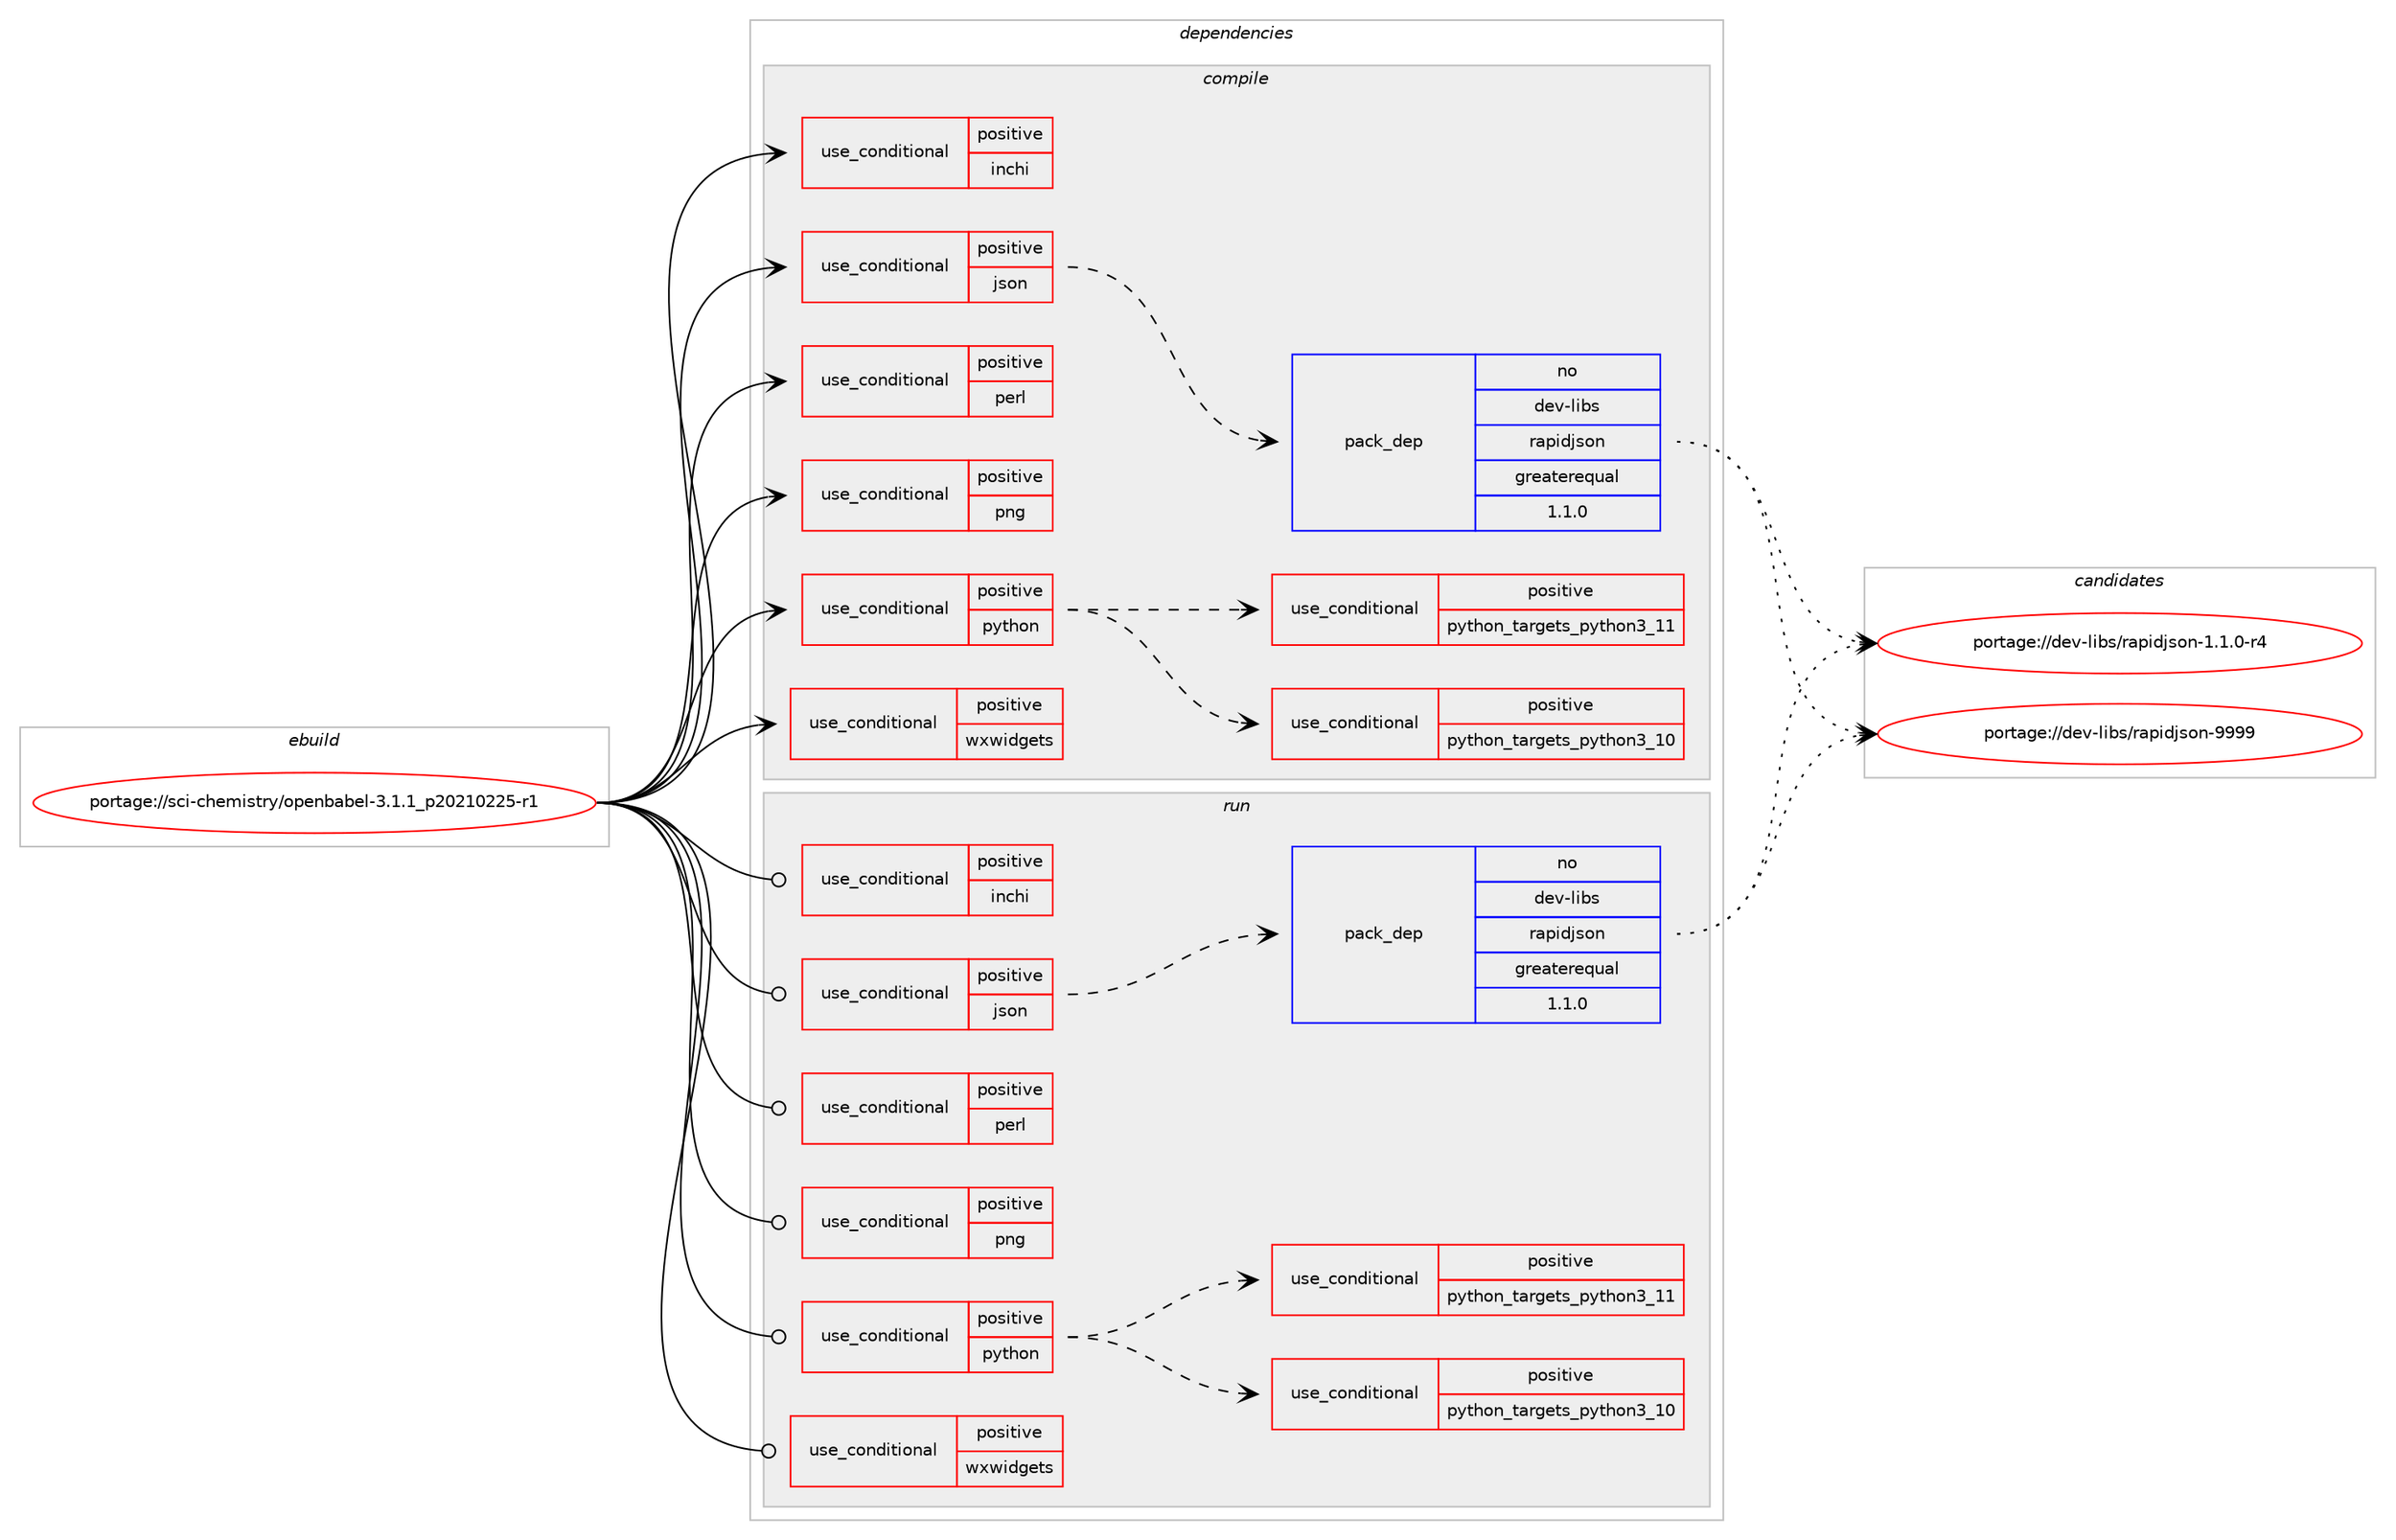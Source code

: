 digraph prolog {

# *************
# Graph options
# *************

newrank=true;
concentrate=true;
compound=true;
graph [rankdir=LR,fontname=Helvetica,fontsize=10,ranksep=1.5];#, ranksep=2.5, nodesep=0.2];
edge  [arrowhead=vee];
node  [fontname=Helvetica,fontsize=10];

# **********
# The ebuild
# **********

subgraph cluster_leftcol {
color=gray;
rank=same;
label=<<i>ebuild</i>>;
id [label="portage://sci-chemistry/openbabel-3.1.1_p20210225-r1", color=red, width=4, href="../sci-chemistry/openbabel-3.1.1_p20210225-r1.svg"];
}

# ****************
# The dependencies
# ****************

subgraph cluster_midcol {
color=gray;
label=<<i>dependencies</i>>;
subgraph cluster_compile {
fillcolor="#eeeeee";
style=filled;
label=<<i>compile</i>>;
subgraph cond8801 {
dependency12908 [label=<<TABLE BORDER="0" CELLBORDER="1" CELLSPACING="0" CELLPADDING="4"><TR><TD ROWSPAN="3" CELLPADDING="10">use_conditional</TD></TR><TR><TD>positive</TD></TR><TR><TD>inchi</TD></TR></TABLE>>, shape=none, color=red];
# *** BEGIN UNKNOWN DEPENDENCY TYPE (TODO) ***
# dependency12908 -> package_dependency(portage://sci-chemistry/openbabel-3.1.1_p20210225-r1,install,no,sci-libs,inchi,none,[,,],[],[])
# *** END UNKNOWN DEPENDENCY TYPE (TODO) ***

}
id:e -> dependency12908:w [weight=20,style="solid",arrowhead="vee"];
subgraph cond8802 {
dependency12909 [label=<<TABLE BORDER="0" CELLBORDER="1" CELLSPACING="0" CELLPADDING="4"><TR><TD ROWSPAN="3" CELLPADDING="10">use_conditional</TD></TR><TR><TD>positive</TD></TR><TR><TD>json</TD></TR></TABLE>>, shape=none, color=red];
subgraph pack3987 {
dependency12910 [label=<<TABLE BORDER="0" CELLBORDER="1" CELLSPACING="0" CELLPADDING="4" WIDTH="220"><TR><TD ROWSPAN="6" CELLPADDING="30">pack_dep</TD></TR><TR><TD WIDTH="110">no</TD></TR><TR><TD>dev-libs</TD></TR><TR><TD>rapidjson</TD></TR><TR><TD>greaterequal</TD></TR><TR><TD>1.1.0</TD></TR></TABLE>>, shape=none, color=blue];
}
dependency12909:e -> dependency12910:w [weight=20,style="dashed",arrowhead="vee"];
}
id:e -> dependency12909:w [weight=20,style="solid",arrowhead="vee"];
subgraph cond8803 {
dependency12911 [label=<<TABLE BORDER="0" CELLBORDER="1" CELLSPACING="0" CELLPADDING="4"><TR><TD ROWSPAN="3" CELLPADDING="10">use_conditional</TD></TR><TR><TD>positive</TD></TR><TR><TD>perl</TD></TR></TABLE>>, shape=none, color=red];
# *** BEGIN UNKNOWN DEPENDENCY TYPE (TODO) ***
# dependency12911 -> package_dependency(portage://sci-chemistry/openbabel-3.1.1_p20210225-r1,install,no,dev-lang,perl,none,[,,],[],[])
# *** END UNKNOWN DEPENDENCY TYPE (TODO) ***

}
id:e -> dependency12911:w [weight=20,style="solid",arrowhead="vee"];
subgraph cond8804 {
dependency12912 [label=<<TABLE BORDER="0" CELLBORDER="1" CELLSPACING="0" CELLPADDING="4"><TR><TD ROWSPAN="3" CELLPADDING="10">use_conditional</TD></TR><TR><TD>positive</TD></TR><TR><TD>png</TD></TR></TABLE>>, shape=none, color=red];
# *** BEGIN UNKNOWN DEPENDENCY TYPE (TODO) ***
# dependency12912 -> package_dependency(portage://sci-chemistry/openbabel-3.1.1_p20210225-r1,install,no,x11-libs,cairo,none,[,,],[],[])
# *** END UNKNOWN DEPENDENCY TYPE (TODO) ***

}
id:e -> dependency12912:w [weight=20,style="solid",arrowhead="vee"];
subgraph cond8805 {
dependency12913 [label=<<TABLE BORDER="0" CELLBORDER="1" CELLSPACING="0" CELLPADDING="4"><TR><TD ROWSPAN="3" CELLPADDING="10">use_conditional</TD></TR><TR><TD>positive</TD></TR><TR><TD>python</TD></TR></TABLE>>, shape=none, color=red];
subgraph cond8806 {
dependency12914 [label=<<TABLE BORDER="0" CELLBORDER="1" CELLSPACING="0" CELLPADDING="4"><TR><TD ROWSPAN="3" CELLPADDING="10">use_conditional</TD></TR><TR><TD>positive</TD></TR><TR><TD>python_targets_python3_10</TD></TR></TABLE>>, shape=none, color=red];
# *** BEGIN UNKNOWN DEPENDENCY TYPE (TODO) ***
# dependency12914 -> package_dependency(portage://sci-chemistry/openbabel-3.1.1_p20210225-r1,install,no,dev-lang,python,none,[,,],[slot(3.10)],[])
# *** END UNKNOWN DEPENDENCY TYPE (TODO) ***

}
dependency12913:e -> dependency12914:w [weight=20,style="dashed",arrowhead="vee"];
subgraph cond8807 {
dependency12915 [label=<<TABLE BORDER="0" CELLBORDER="1" CELLSPACING="0" CELLPADDING="4"><TR><TD ROWSPAN="3" CELLPADDING="10">use_conditional</TD></TR><TR><TD>positive</TD></TR><TR><TD>python_targets_python3_11</TD></TR></TABLE>>, shape=none, color=red];
# *** BEGIN UNKNOWN DEPENDENCY TYPE (TODO) ***
# dependency12915 -> package_dependency(portage://sci-chemistry/openbabel-3.1.1_p20210225-r1,install,no,dev-lang,python,none,[,,],[slot(3.11)],[])
# *** END UNKNOWN DEPENDENCY TYPE (TODO) ***

}
dependency12913:e -> dependency12915:w [weight=20,style="dashed",arrowhead="vee"];
}
id:e -> dependency12913:w [weight=20,style="solid",arrowhead="vee"];
subgraph cond8808 {
dependency12916 [label=<<TABLE BORDER="0" CELLBORDER="1" CELLSPACING="0" CELLPADDING="4"><TR><TD ROWSPAN="3" CELLPADDING="10">use_conditional</TD></TR><TR><TD>positive</TD></TR><TR><TD>wxwidgets</TD></TR></TABLE>>, shape=none, color=red];
# *** BEGIN UNKNOWN DEPENDENCY TYPE (TODO) ***
# dependency12916 -> package_dependency(portage://sci-chemistry/openbabel-3.1.1_p20210225-r1,install,no,x11-libs,wxGTK,none,[,,],[slot(3.2-gtk3)],[use(enable(X),none)])
# *** END UNKNOWN DEPENDENCY TYPE (TODO) ***

}
id:e -> dependency12916:w [weight=20,style="solid",arrowhead="vee"];
# *** BEGIN UNKNOWN DEPENDENCY TYPE (TODO) ***
# id -> package_dependency(portage://sci-chemistry/openbabel-3.1.1_p20210225-r1,install,no,dev-cpp,eigen,none,[,,],[slot(3)],[])
# *** END UNKNOWN DEPENDENCY TYPE (TODO) ***

# *** BEGIN UNKNOWN DEPENDENCY TYPE (TODO) ***
# id -> package_dependency(portage://sci-chemistry/openbabel-3.1.1_p20210225-r1,install,no,dev-libs,libxml2,none,[,,],[slot(2)],[])
# *** END UNKNOWN DEPENDENCY TYPE (TODO) ***

# *** BEGIN UNKNOWN DEPENDENCY TYPE (TODO) ***
# id -> package_dependency(portage://sci-chemistry/openbabel-3.1.1_p20210225-r1,install,no,sys-libs,zlib,none,[,,],any_same_slot,[])
# *** END UNKNOWN DEPENDENCY TYPE (TODO) ***

}
subgraph cluster_compileandrun {
fillcolor="#eeeeee";
style=filled;
label=<<i>compile and run</i>>;
}
subgraph cluster_run {
fillcolor="#eeeeee";
style=filled;
label=<<i>run</i>>;
subgraph cond8809 {
dependency12917 [label=<<TABLE BORDER="0" CELLBORDER="1" CELLSPACING="0" CELLPADDING="4"><TR><TD ROWSPAN="3" CELLPADDING="10">use_conditional</TD></TR><TR><TD>positive</TD></TR><TR><TD>inchi</TD></TR></TABLE>>, shape=none, color=red];
# *** BEGIN UNKNOWN DEPENDENCY TYPE (TODO) ***
# dependency12917 -> package_dependency(portage://sci-chemistry/openbabel-3.1.1_p20210225-r1,run,no,sci-libs,inchi,none,[,,],[],[])
# *** END UNKNOWN DEPENDENCY TYPE (TODO) ***

}
id:e -> dependency12917:w [weight=20,style="solid",arrowhead="odot"];
subgraph cond8810 {
dependency12918 [label=<<TABLE BORDER="0" CELLBORDER="1" CELLSPACING="0" CELLPADDING="4"><TR><TD ROWSPAN="3" CELLPADDING="10">use_conditional</TD></TR><TR><TD>positive</TD></TR><TR><TD>json</TD></TR></TABLE>>, shape=none, color=red];
subgraph pack3988 {
dependency12919 [label=<<TABLE BORDER="0" CELLBORDER="1" CELLSPACING="0" CELLPADDING="4" WIDTH="220"><TR><TD ROWSPAN="6" CELLPADDING="30">pack_dep</TD></TR><TR><TD WIDTH="110">no</TD></TR><TR><TD>dev-libs</TD></TR><TR><TD>rapidjson</TD></TR><TR><TD>greaterequal</TD></TR><TR><TD>1.1.0</TD></TR></TABLE>>, shape=none, color=blue];
}
dependency12918:e -> dependency12919:w [weight=20,style="dashed",arrowhead="vee"];
}
id:e -> dependency12918:w [weight=20,style="solid",arrowhead="odot"];
subgraph cond8811 {
dependency12920 [label=<<TABLE BORDER="0" CELLBORDER="1" CELLSPACING="0" CELLPADDING="4"><TR><TD ROWSPAN="3" CELLPADDING="10">use_conditional</TD></TR><TR><TD>positive</TD></TR><TR><TD>perl</TD></TR></TABLE>>, shape=none, color=red];
# *** BEGIN UNKNOWN DEPENDENCY TYPE (TODO) ***
# dependency12920 -> package_dependency(portage://sci-chemistry/openbabel-3.1.1_p20210225-r1,run,no,dev-lang,perl,none,[,,],any_same_slot,[])
# *** END UNKNOWN DEPENDENCY TYPE (TODO) ***

# *** BEGIN UNKNOWN DEPENDENCY TYPE (TODO) ***
# dependency12920 -> package_dependency(portage://sci-chemistry/openbabel-3.1.1_p20210225-r1,run,weak,sci-chemistry,openbabel-perl,none,[,,],[],[])
# *** END UNKNOWN DEPENDENCY TYPE (TODO) ***

}
id:e -> dependency12920:w [weight=20,style="solid",arrowhead="odot"];
subgraph cond8812 {
dependency12921 [label=<<TABLE BORDER="0" CELLBORDER="1" CELLSPACING="0" CELLPADDING="4"><TR><TD ROWSPAN="3" CELLPADDING="10">use_conditional</TD></TR><TR><TD>positive</TD></TR><TR><TD>png</TD></TR></TABLE>>, shape=none, color=red];
# *** BEGIN UNKNOWN DEPENDENCY TYPE (TODO) ***
# dependency12921 -> package_dependency(portage://sci-chemistry/openbabel-3.1.1_p20210225-r1,run,no,x11-libs,cairo,none,[,,],[],[])
# *** END UNKNOWN DEPENDENCY TYPE (TODO) ***

}
id:e -> dependency12921:w [weight=20,style="solid",arrowhead="odot"];
subgraph cond8813 {
dependency12922 [label=<<TABLE BORDER="0" CELLBORDER="1" CELLSPACING="0" CELLPADDING="4"><TR><TD ROWSPAN="3" CELLPADDING="10">use_conditional</TD></TR><TR><TD>positive</TD></TR><TR><TD>python</TD></TR></TABLE>>, shape=none, color=red];
subgraph cond8814 {
dependency12923 [label=<<TABLE BORDER="0" CELLBORDER="1" CELLSPACING="0" CELLPADDING="4"><TR><TD ROWSPAN="3" CELLPADDING="10">use_conditional</TD></TR><TR><TD>positive</TD></TR><TR><TD>python_targets_python3_10</TD></TR></TABLE>>, shape=none, color=red];
# *** BEGIN UNKNOWN DEPENDENCY TYPE (TODO) ***
# dependency12923 -> package_dependency(portage://sci-chemistry/openbabel-3.1.1_p20210225-r1,run,no,dev-lang,python,none,[,,],[slot(3.10)],[])
# *** END UNKNOWN DEPENDENCY TYPE (TODO) ***

}
dependency12922:e -> dependency12923:w [weight=20,style="dashed",arrowhead="vee"];
subgraph cond8815 {
dependency12924 [label=<<TABLE BORDER="0" CELLBORDER="1" CELLSPACING="0" CELLPADDING="4"><TR><TD ROWSPAN="3" CELLPADDING="10">use_conditional</TD></TR><TR><TD>positive</TD></TR><TR><TD>python_targets_python3_11</TD></TR></TABLE>>, shape=none, color=red];
# *** BEGIN UNKNOWN DEPENDENCY TYPE (TODO) ***
# dependency12924 -> package_dependency(portage://sci-chemistry/openbabel-3.1.1_p20210225-r1,run,no,dev-lang,python,none,[,,],[slot(3.11)],[])
# *** END UNKNOWN DEPENDENCY TYPE (TODO) ***

}
dependency12922:e -> dependency12924:w [weight=20,style="dashed",arrowhead="vee"];
}
id:e -> dependency12922:w [weight=20,style="solid",arrowhead="odot"];
subgraph cond8816 {
dependency12925 [label=<<TABLE BORDER="0" CELLBORDER="1" CELLSPACING="0" CELLPADDING="4"><TR><TD ROWSPAN="3" CELLPADDING="10">use_conditional</TD></TR><TR><TD>positive</TD></TR><TR><TD>wxwidgets</TD></TR></TABLE>>, shape=none, color=red];
# *** BEGIN UNKNOWN DEPENDENCY TYPE (TODO) ***
# dependency12925 -> package_dependency(portage://sci-chemistry/openbabel-3.1.1_p20210225-r1,run,no,x11-libs,wxGTK,none,[,,],[slot(3.2-gtk3)],[use(enable(X),none)])
# *** END UNKNOWN DEPENDENCY TYPE (TODO) ***

}
id:e -> dependency12925:w [weight=20,style="solid",arrowhead="odot"];
# *** BEGIN UNKNOWN DEPENDENCY TYPE (TODO) ***
# id -> package_dependency(portage://sci-chemistry/openbabel-3.1.1_p20210225-r1,run,no,dev-cpp,eigen,none,[,,],[slot(3)],[])
# *** END UNKNOWN DEPENDENCY TYPE (TODO) ***

# *** BEGIN UNKNOWN DEPENDENCY TYPE (TODO) ***
# id -> package_dependency(portage://sci-chemistry/openbabel-3.1.1_p20210225-r1,run,no,dev-libs,libxml2,none,[,,],[slot(2)],[])
# *** END UNKNOWN DEPENDENCY TYPE (TODO) ***

# *** BEGIN UNKNOWN DEPENDENCY TYPE (TODO) ***
# id -> package_dependency(portage://sci-chemistry/openbabel-3.1.1_p20210225-r1,run,no,sys-libs,zlib,none,[,,],any_same_slot,[])
# *** END UNKNOWN DEPENDENCY TYPE (TODO) ***

}
}

# **************
# The candidates
# **************

subgraph cluster_choices {
rank=same;
color=gray;
label=<<i>candidates</i>>;

subgraph choice3987 {
color=black;
nodesep=1;
choice100101118451081059811547114971121051001061151111104549464946484511452 [label="portage://dev-libs/rapidjson-1.1.0-r4", color=red, width=4,href="../dev-libs/rapidjson-1.1.0-r4.svg"];
choice100101118451081059811547114971121051001061151111104557575757 [label="portage://dev-libs/rapidjson-9999", color=red, width=4,href="../dev-libs/rapidjson-9999.svg"];
dependency12910:e -> choice100101118451081059811547114971121051001061151111104549464946484511452:w [style=dotted,weight="100"];
dependency12910:e -> choice100101118451081059811547114971121051001061151111104557575757:w [style=dotted,weight="100"];
}
subgraph choice3988 {
color=black;
nodesep=1;
choice100101118451081059811547114971121051001061151111104549464946484511452 [label="portage://dev-libs/rapidjson-1.1.0-r4", color=red, width=4,href="../dev-libs/rapidjson-1.1.0-r4.svg"];
choice100101118451081059811547114971121051001061151111104557575757 [label="portage://dev-libs/rapidjson-9999", color=red, width=4,href="../dev-libs/rapidjson-9999.svg"];
dependency12919:e -> choice100101118451081059811547114971121051001061151111104549464946484511452:w [style=dotted,weight="100"];
dependency12919:e -> choice100101118451081059811547114971121051001061151111104557575757:w [style=dotted,weight="100"];
}
}

}
